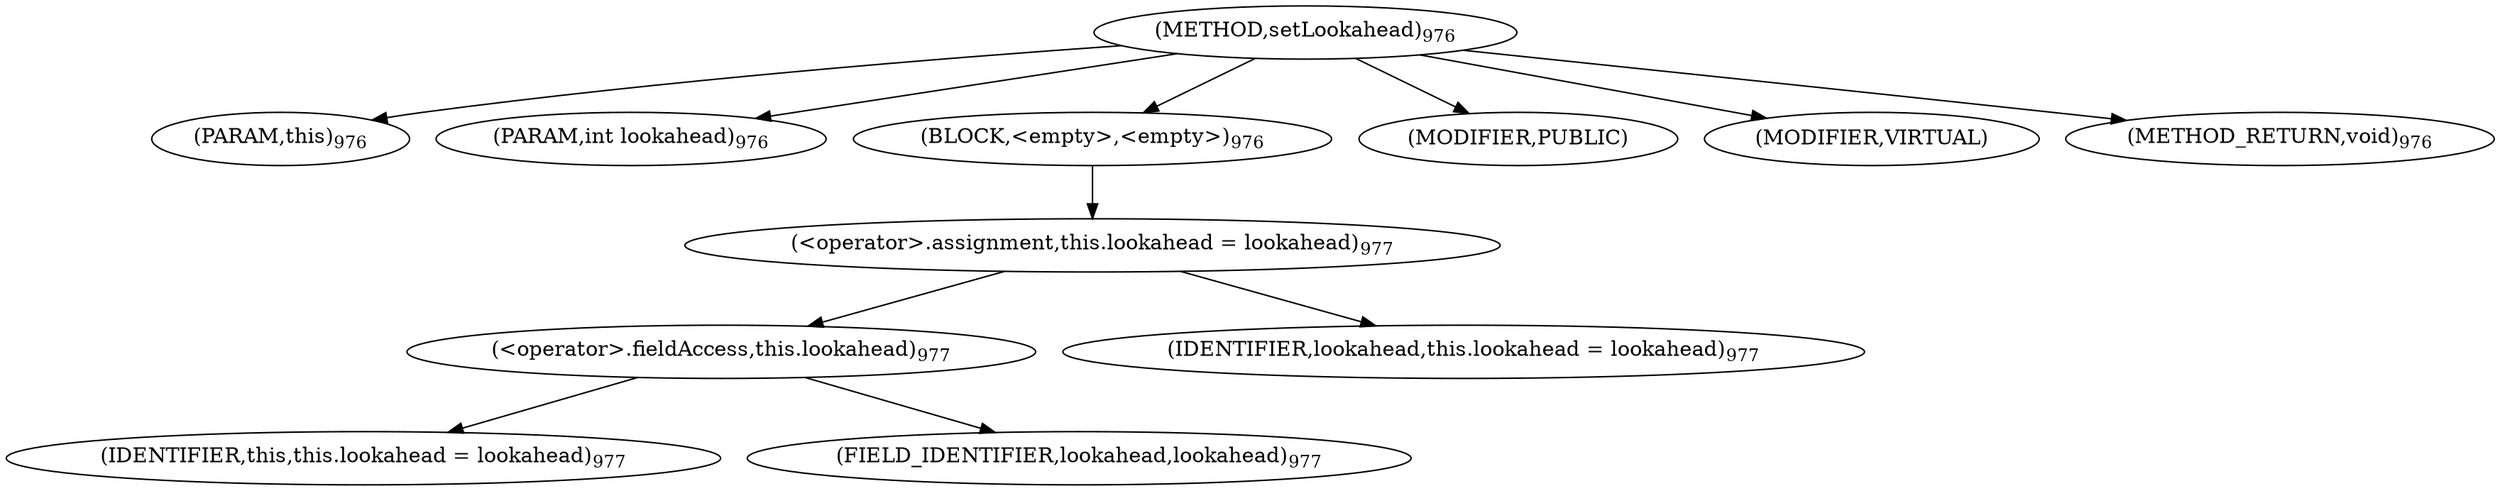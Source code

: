 digraph "setLookahead" {  
"2523" [label = <(METHOD,setLookahead)<SUB>976</SUB>> ]
"65" [label = <(PARAM,this)<SUB>976</SUB>> ]
"2524" [label = <(PARAM,int lookahead)<SUB>976</SUB>> ]
"2525" [label = <(BLOCK,&lt;empty&gt;,&lt;empty&gt;)<SUB>976</SUB>> ]
"2526" [label = <(&lt;operator&gt;.assignment,this.lookahead = lookahead)<SUB>977</SUB>> ]
"2527" [label = <(&lt;operator&gt;.fieldAccess,this.lookahead)<SUB>977</SUB>> ]
"64" [label = <(IDENTIFIER,this,this.lookahead = lookahead)<SUB>977</SUB>> ]
"2528" [label = <(FIELD_IDENTIFIER,lookahead,lookahead)<SUB>977</SUB>> ]
"2529" [label = <(IDENTIFIER,lookahead,this.lookahead = lookahead)<SUB>977</SUB>> ]
"2530" [label = <(MODIFIER,PUBLIC)> ]
"2531" [label = <(MODIFIER,VIRTUAL)> ]
"2532" [label = <(METHOD_RETURN,void)<SUB>976</SUB>> ]
  "2523" -> "65" 
  "2523" -> "2524" 
  "2523" -> "2525" 
  "2523" -> "2530" 
  "2523" -> "2531" 
  "2523" -> "2532" 
  "2525" -> "2526" 
  "2526" -> "2527" 
  "2526" -> "2529" 
  "2527" -> "64" 
  "2527" -> "2528" 
}
